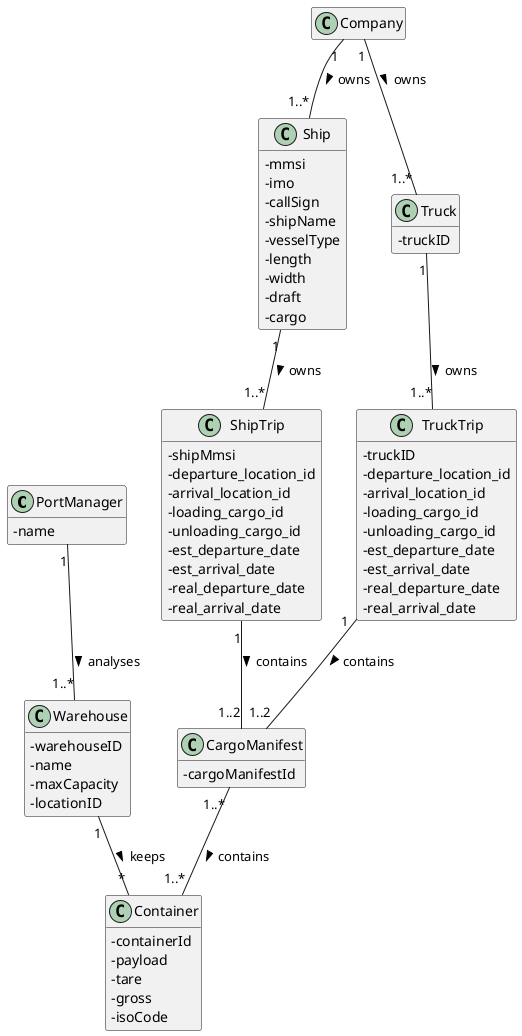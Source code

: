 @startuml
'https://plantuml.com/class-diagram
hide empty methods
hide empty attributes
skinparam classAttributeIconSize 0

class PortManager{
    -name
}

class Company{}

class Ship {
    -mmsi
    -imo
    -callSign
    -shipName
    -vesselType
    -length
    -width
    -draft
    -cargo
}

class Truck {
    -truckID
}

class CargoManifest{
    -cargoManifestId
}

class ShipTrip{
    -shipMmsi
    -departure_location_id
    -arrival_location_id
    -loading_cargo_id
    -unloading_cargo_id
    -est_departure_date
    -est_arrival_date
    -real_departure_date
    -real_arrival_date
}

class TruckTrip{
    -truckID
    -departure_location_id
    -arrival_location_id
    -loading_cargo_id
    -unloading_cargo_id
    -est_departure_date
    -est_arrival_date
    -real_departure_date
    -real_arrival_date
}

class Container{
    -containerId
    -payload
    -tare
    -gross
    -isoCode
}

class Warehouse{
    -warehouseID
    -name
    -maxCapacity
    -locationID
}

PortManager "1" -- "1..*" Warehouse : analyses >
Company "1" -- "1..*" Ship : owns >
Company "1" -- "1..*" Truck : owns >
Ship "1" -- "1..*" ShipTrip : owns >
Truck "1" -- "1..*" TruckTrip : owns >
CargoManifest "1..*" -- "1..*" Container : contains >
ShipTrip "1" -- "1..2" CargoManifest : contains >
TruckTrip "1" -- "1..2" CargoManifest : contains >
Warehouse "1" -- "*" Container : keeps >

@enduml